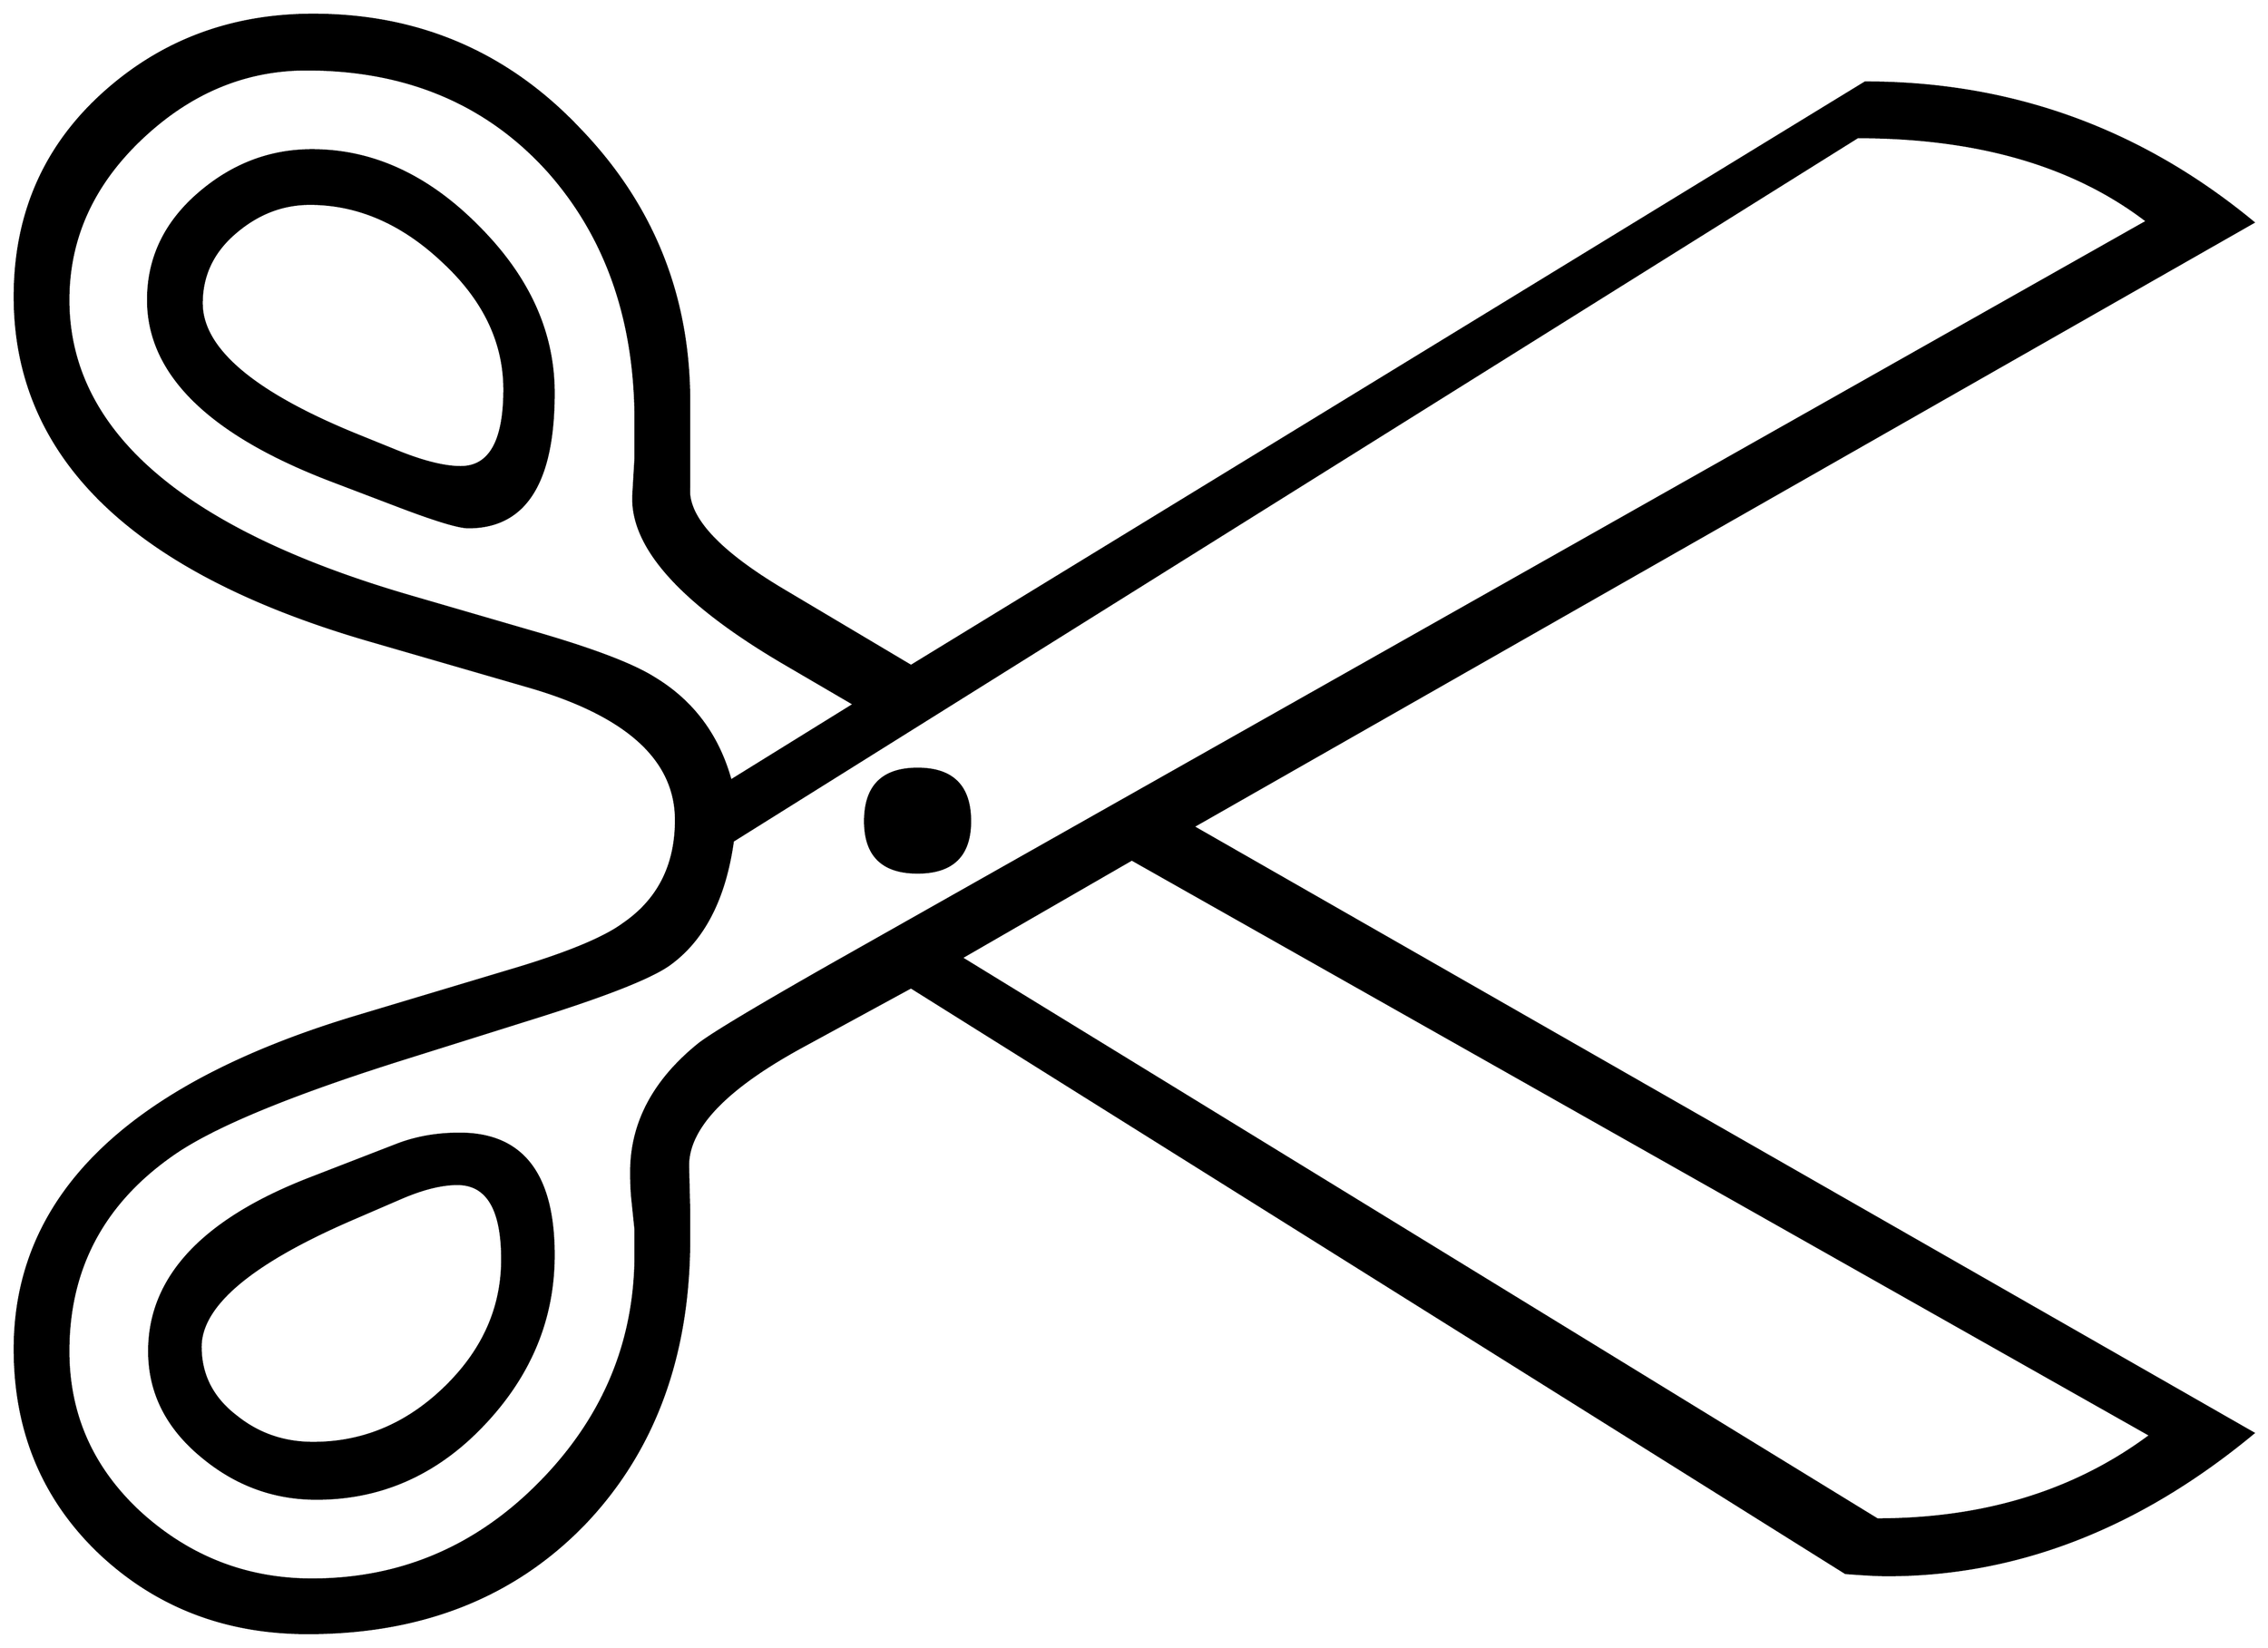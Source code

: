 


\begin{tikzpicture}[y=0.80pt, x=0.80pt, yscale=-1.0, xscale=1.0, inner sep=0pt, outer sep=0pt]
\begin{scope}[shift={(100.0,1832.0)},nonzero rule]
  \path[draw=.,fill=.,line width=1.600pt] (2196.0,-151.0) ..
    controls (2091.333,-64.333) and (1979.667,-21.0) .. (1861.0,-21.0)
    .. controls (1853.0,-21.0) and (1840.333,-21.667) ..
    (1823.0,-23.0) -- (968.0,-559.0) -- (867.0,-504.0) ..
    controls (797.667,-466.0) and (763.333,-429.667) .. (764.0,-395.0)
    -- (765.0,-354.0) -- (765.0,-329.0) .. controls
    (765.0,-223.0) and (733.667,-136.667) .. (671.0,-70.0) ..
    controls (606.333,-2.0) and (521.333,32.0) .. (416.0,32.0) ..
    controls (340.667,32.0) and (277.0,7.333) .. (225.0,-42.0) ..
    controls (173.667,-91.333) and (148.0,-153.333) .. (148.0,-228.0)
    .. controls (148.0,-368.0) and (252.0,-469.333) ..
    (460.0,-532.0) -- (600.0,-574.0) .. controls (652.0,-589.333)
    and (687.0,-603.667) .. (705.0,-617.0) .. controls
    (737.0,-639.0) and (753.0,-670.667) .. (753.0,-712.0) ..
    controls (753.0,-767.333) and (708.333,-808.0) .. (619.0,-834.0)
    -- (474.0,-876.0) .. controls (256.667,-938.667) and
    (148.0,-1043.667) .. (148.0,-1191.0) .. controls
    (148.0,-1265.667) and (174.667,-1327.333) .. (228.0,-1376.0) ..
    controls (281.333,-1424.667) and (345.667,-1449.0) ..
    (421.0,-1449.0) .. controls (517.667,-1449.0) and
    (599.0,-1414.0) .. (665.0,-1344.0) .. controls
    (731.667,-1274.667) and (765.0,-1191.667) .. (765.0,-1095.0) --
    (765.0,-1017.0) .. controls (762.333,-989.667) and
    (791.333,-958.0) .. (852.0,-922.0) -- (968.0,-853.0) --
    (1841.0,-1387.0) .. controls (1974.333,-1387.0) and
    (2092.667,-1344.333) .. (2196.0,-1259.0) -- (1226.0,-706.0) --
    (2196.0,-151.0) -- cycle(2102.0,-149.0) -- (1170.0,-676.0)
    -- (1014.0,-586.0) -- (1852.0,-72.0) .. controls
    (1950.0,-72.0) and (2033.333,-97.667) .. (2102.0,-149.0) --
    cycle(2099.0,-1260.0) .. controls (2032.333,-1311.333) and
    (1944.0,-1337.0) .. (1834.0,-1337.0) -- (805.0,-693.0) ..
    controls (797.667,-640.333) and (778.333,-602.667) .. (747.0,-580.0)
    .. controls (730.333,-568.0) and (689.0,-551.667) ..
    (623.0,-531.0) -- (502.0,-493.0) .. controls (402.667,-461.667)
    and (334.333,-433.667) .. (297.0,-409.0) .. controls
    (230.333,-364.333) and (197.0,-303.333) .. (197.0,-226.0) ..
    controls (197.0,-167.333) and (219.333,-117.667) .. (264.0,-77.0)
    .. controls (308.667,-37.0) and (360.667,-17.0) .. (420.0,-17.0)
    .. controls (500.667,-17.0) and (570.0,-46.333) ..
    (628.0,-105.0) .. controls (686.667,-164.333) and (716.0,-234.333)
    .. (716.0,-315.0) -- (716.0,-337.0) -- (713.0,-366.0) ..
    controls (712.333,-372.667) and (712.0,-380.667) .. (712.0,-390.0)
    .. controls (712.0,-434.667) and (732.667,-473.667) ..
    (774.0,-507.0) .. controls (786.0,-516.333) and (826.0,-540.333)
    .. (894.0,-579.0) -- (2099.0,-1260.0) -- cycle(916.0,-818.0)
    -- (851.0,-856.0) .. controls (757.0,-911.333) and
    (711.333,-962.667) .. (714.0,-1010.0) -- (716.0,-1044.0) --
    (716.0,-1077.0) .. controls (716.0,-1169.667) and
    (689.333,-1246.0) .. (636.0,-1306.0) .. controls
    (580.0,-1368.0) and (506.333,-1399.0) .. (415.0,-1399.0) ..
    controls (358.333,-1399.0) and (307.667,-1377.667) ..
    (263.0,-1335.0) .. controls (219.0,-1293.0) and
    (197.0,-1244.0) .. (197.0,-1188.0) .. controls
    (197.0,-1068.0) and (301.0,-977.667) .. (509.0,-917.0) --
    (619.0,-885.0) .. controls (675.0,-869.0) and (713.0,-854.667)
    .. (733.0,-842.0) .. controls (768.333,-820.667) and
    (791.667,-789.333) .. (803.0,-748.0) -- (916.0,-818.0) --
    cycle(1022.0,-711.0) .. controls (1022.0,-679.667) and
    (1006.0,-664.0) .. (974.0,-664.0) .. controls (942.0,-664.0)
    and (926.0,-679.667) .. (926.0,-711.0) .. controls
    (926.0,-743.0) and (942.0,-759.0) .. (974.0,-759.0) ..
    controls (1006.0,-759.0) and (1022.0,-743.0) ..
    (1022.0,-711.0) -- cycle(641.0,-1103.0) .. controls
    (641.0,-1021.0) and (615.0,-980.0) .. (563.0,-980.0) ..
    controls (554.333,-980.0) and (533.333,-986.333) .. (500.0,-999.0)
    -- (437.0,-1023.0) .. controls (325.667,-1065.667) and
    (270.0,-1120.667) .. (270.0,-1188.0) .. controls
    (270.0,-1226.0) and (285.333,-1258.333) .. (316.0,-1285.0) ..
    controls (346.667,-1311.667) and (381.333,-1325.0) ..
    (420.0,-1325.0) .. controls (475.333,-1325.0) and
    (526.0,-1301.667) .. (572.0,-1255.0) .. controls
    (618.0,-1209.0) and (641.0,-1158.333) .. (641.0,-1103.0) --
    cycle(641.0,-314.0) .. controls (641.0,-255.333) and
    (619.333,-203.333) .. (576.0,-158.0) .. controls (533.333,-113.333)
    and (482.667,-91.0) .. (424.0,-91.0) .. controls (385.333,-91.0)
    and (350.667,-103.667) .. (320.0,-129.0) .. controls
    (287.333,-155.667) and (271.0,-188.0) .. (271.0,-226.0) ..
    controls (271.0,-293.333) and (320.0,-346.0) .. (418.0,-384.0)
    -- (498.0,-415.0) .. controls (515.333,-421.667) and
    (534.333,-425.0) .. (555.0,-425.0) .. controls (612.333,-425.0)
    and (641.0,-388.0) .. (641.0,-314.0) -- cycle(596.0,-1106.0)
    .. controls (596.0,-1149.333) and (577.333,-1188.333) ..
    (540.0,-1223.0) .. controls (502.667,-1258.333) and
    (462.0,-1276.0) .. (418.0,-1276.0) .. controls
    (392.667,-1276.0) and (369.667,-1267.0) .. (349.0,-1249.0) ..
    controls (329.0,-1231.667) and (319.0,-1210.333) ..
    (319.0,-1185.0) .. controls (319.0,-1143.0) and
    (366.667,-1102.667) .. (462.0,-1064.0) -- (499.0,-1049.0) ..
    controls (522.333,-1039.667) and (541.333,-1035.0) ..
    (556.0,-1035.0) .. controls (582.667,-1035.0) and
    (596.0,-1058.667) .. (596.0,-1106.0) -- cycle(594.0,-310.0) ..
    controls (594.0,-356.0) and (580.333,-379.0) .. (553.0,-379.0)
    .. controls (538.333,-379.0) and (521.0,-374.667) ..
    (501.0,-366.0) -- (457.0,-347.0) .. controls (364.333,-307.0)
    and (318.0,-268.0) .. (318.0,-230.0) .. controls
    (318.0,-204.0) and (329.0,-182.667) .. (351.0,-166.0) ..
    controls (371.0,-150.0) and (394.333,-142.0) .. (421.0,-142.0)
    .. controls (466.333,-142.0) and (506.333,-158.667) ..
    (541.0,-192.0) .. controls (576.333,-226.0) and (594.0,-265.333)
    .. (594.0,-310.0) -- cycle;
\end{scope}

\end{tikzpicture}

